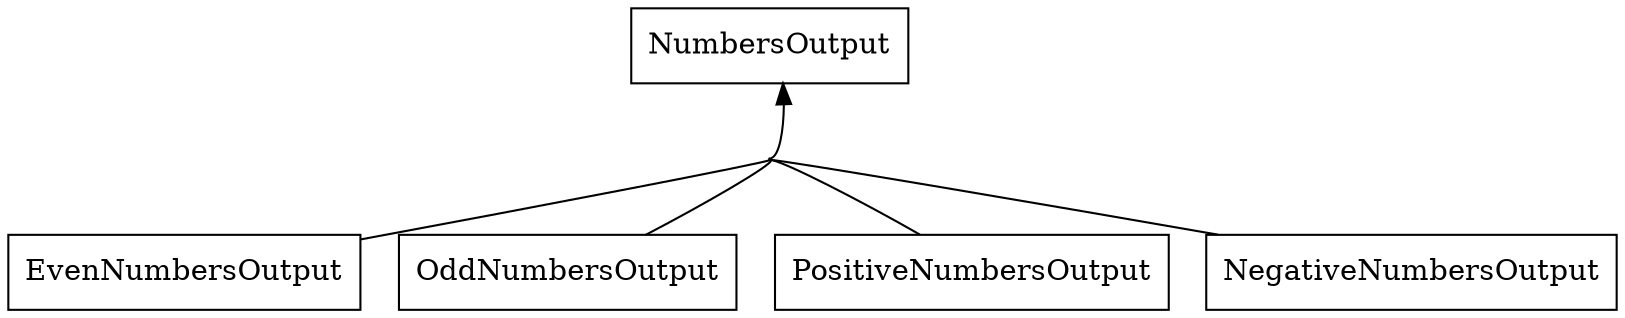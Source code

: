 digraph G {

node [ shape = "rect" ]

{ rank = same; A; }
{ rank = same; B; C; D; E; }

A [ label = "NumbersOutput" ]
A1 [shape = point, width = 0.01, height = 0.01];
B [ label = "EvenNumbersOutput" ]
C [ label = "OddNumbersOutput" ]
D [ label = "PositiveNumbersOutput" ]
E [ label = "NegativeNumbersOutput" ]

A -> A1 [style = invis]
A1 -> { B, C, D, E } [style = invis];

{ B, C, D, E } -> A1 [dir = none];
A1 -> A;

}
